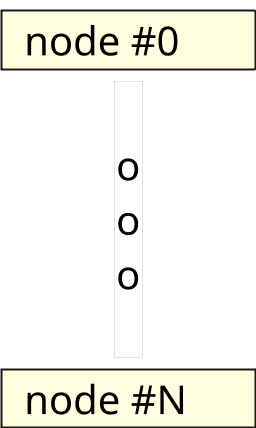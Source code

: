 @startuml

skinparam ComponentStyle rectangle
scale 1/5

skinparam Component {
    FontSize 200
    FontColor black
    BorderThickness 10
    BackgroundColor transparent
}


skinparam Card {
    FontSize 0
    FontColor black
    BorderThickness 0
    BackgroundColor transparent
}


skinparam Package {
    FontSize 200
    FontColor black
    BorderThickness 0
    BackgroundColor transparent
}


skinparam Rectangle {
    FontSize 200
    FontColor black
    BorderThickness 0
    BackgroundColor transparent
}

' component:
component "  node #0	" as c0 #LightYellow
rectangle "\no\no\no\n" as c1 #transparent
component "  node #N	" as c2 #LightYellow
' layout:
c0-down[hidden]-c1
c1-down[hidden]-c2

@enduml
